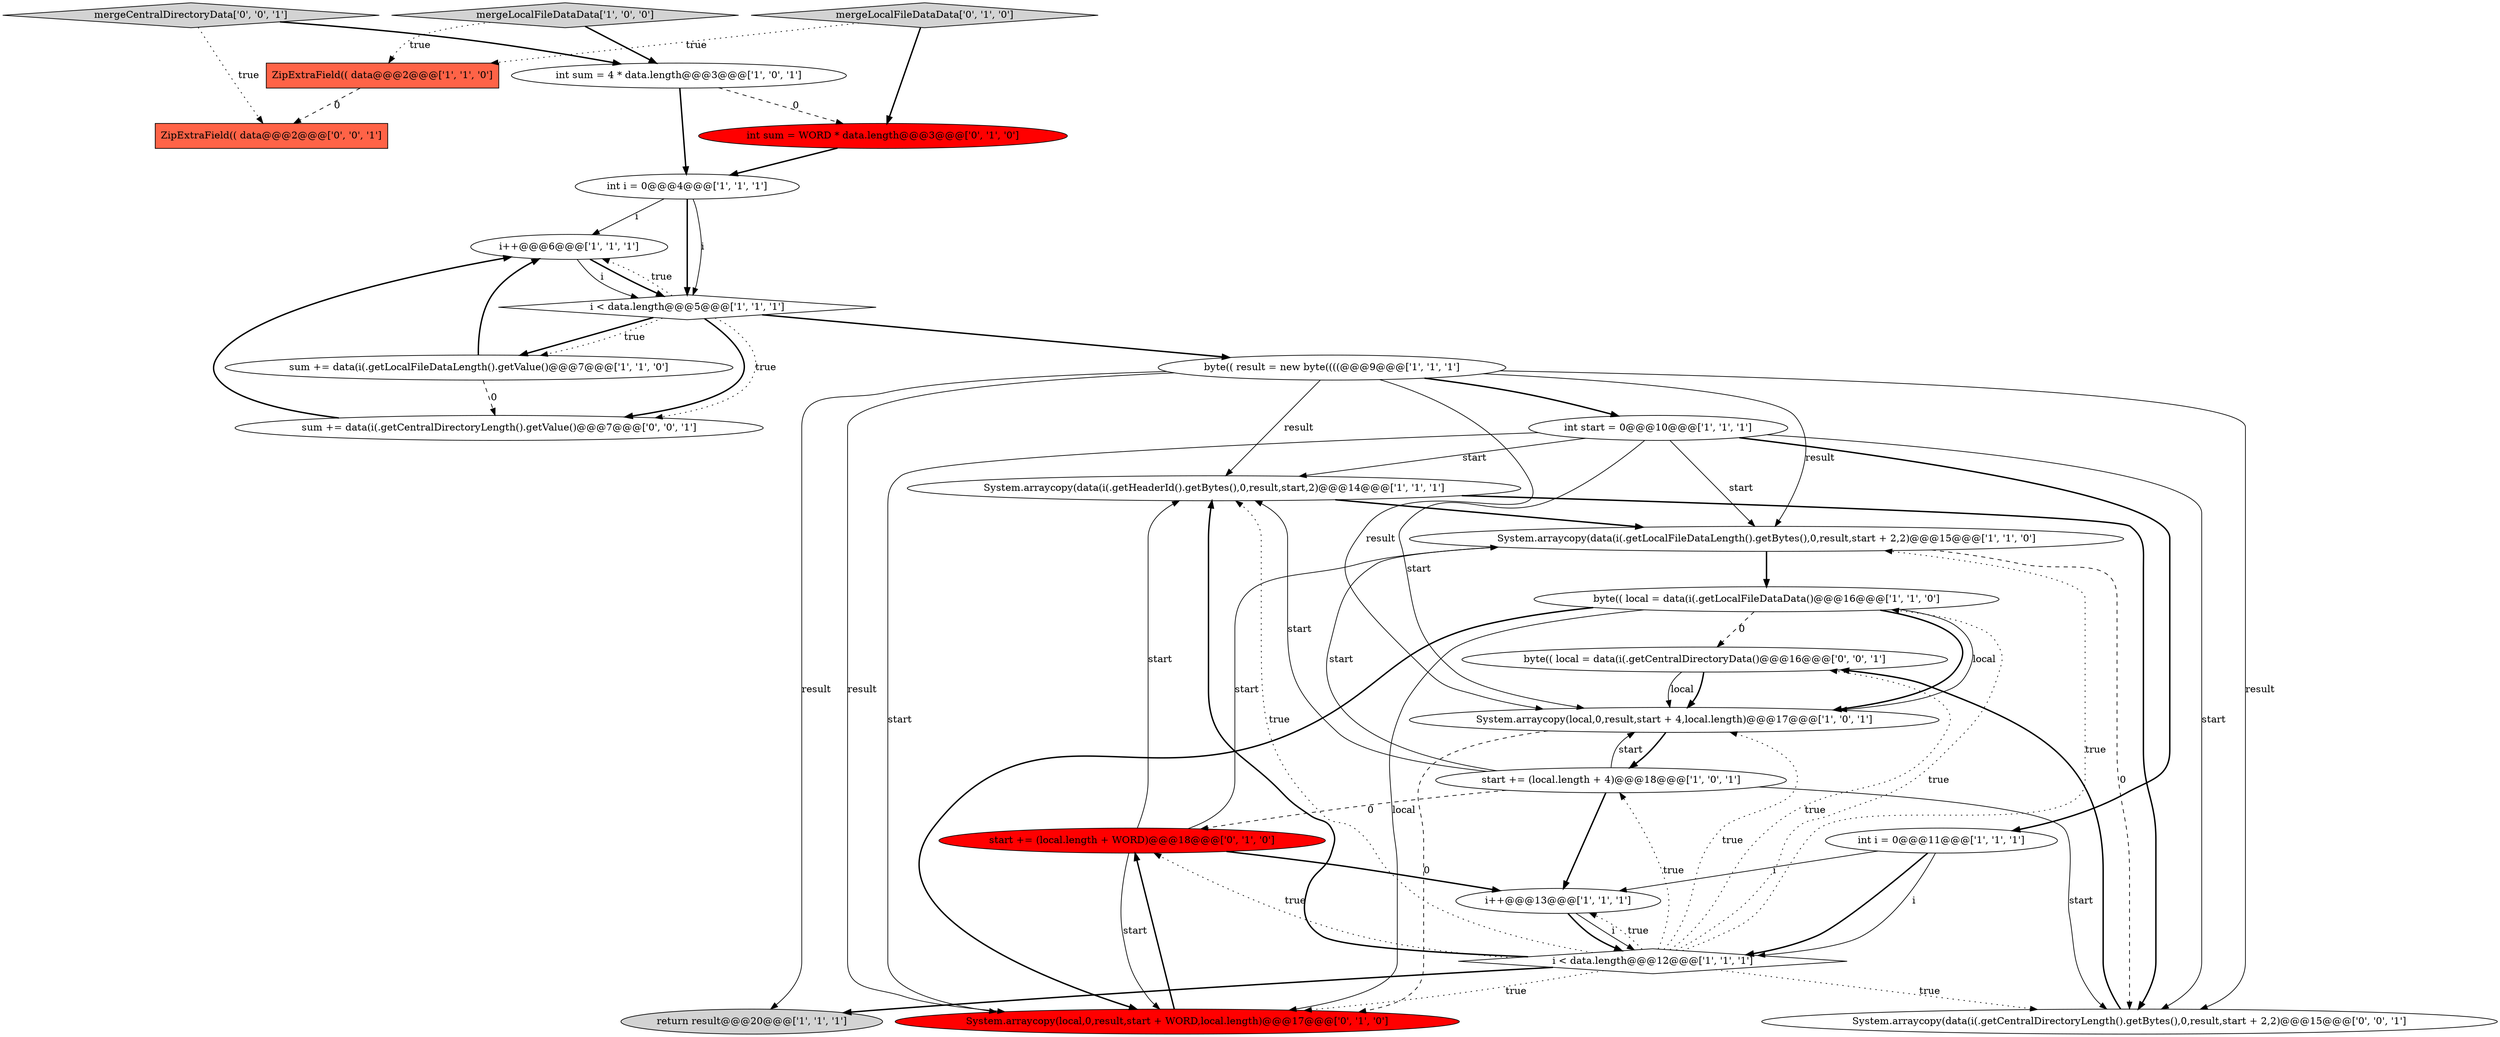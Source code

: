 digraph {
10 [style = filled, label = "mergeLocalFileDataData['1', '0', '0']", fillcolor = lightgray, shape = diamond image = "AAA0AAABBB1BBB"];
23 [style = filled, label = "mergeCentralDirectoryData['0', '0', '1']", fillcolor = lightgray, shape = diamond image = "AAA0AAABBB3BBB"];
9 [style = filled, label = "start += (local.length + 4)@@@18@@@['1', '0', '1']", fillcolor = white, shape = ellipse image = "AAA0AAABBB1BBB"];
5 [style = filled, label = "System.arraycopy(data(i(.getHeaderId().getBytes(),0,result,start,2)@@@14@@@['1', '1', '1']", fillcolor = white, shape = ellipse image = "AAA0AAABBB1BBB"];
4 [style = filled, label = "byte(( local = data(i(.getLocalFileDataData()@@@16@@@['1', '1', '0']", fillcolor = white, shape = ellipse image = "AAA0AAABBB1BBB"];
8 [style = filled, label = "ZipExtraField(( data@@@2@@@['1', '1', '0']", fillcolor = tomato, shape = box image = "AAA0AAABBB1BBB"];
24 [style = filled, label = "ZipExtraField(( data@@@2@@@['0', '0', '1']", fillcolor = tomato, shape = box image = "AAA0AAABBB3BBB"];
15 [style = filled, label = "sum += data(i(.getLocalFileDataLength().getValue()@@@7@@@['1', '1', '0']", fillcolor = white, shape = ellipse image = "AAA0AAABBB1BBB"];
0 [style = filled, label = "System.arraycopy(data(i(.getLocalFileDataLength().getBytes(),0,result,start + 2,2)@@@15@@@['1', '1', '0']", fillcolor = white, shape = ellipse image = "AAA0AAABBB1BBB"];
12 [style = filled, label = "i++@@@13@@@['1', '1', '1']", fillcolor = white, shape = ellipse image = "AAA0AAABBB1BBB"];
2 [style = filled, label = "i++@@@6@@@['1', '1', '1']", fillcolor = white, shape = ellipse image = "AAA0AAABBB1BBB"];
26 [style = filled, label = "byte(( local = data(i(.getCentralDirectoryData()@@@16@@@['0', '0', '1']", fillcolor = white, shape = ellipse image = "AAA0AAABBB3BBB"];
3 [style = filled, label = "return result@@@20@@@['1', '1', '1']", fillcolor = lightgray, shape = ellipse image = "AAA0AAABBB1BBB"];
21 [style = filled, label = "mergeLocalFileDataData['0', '1', '0']", fillcolor = lightgray, shape = diamond image = "AAA0AAABBB2BBB"];
17 [style = filled, label = "System.arraycopy(local,0,result,start + 4,local.length)@@@17@@@['1', '0', '1']", fillcolor = white, shape = ellipse image = "AAA0AAABBB1BBB"];
25 [style = filled, label = "sum += data(i(.getCentralDirectoryLength().getValue()@@@7@@@['0', '0', '1']", fillcolor = white, shape = ellipse image = "AAA0AAABBB3BBB"];
20 [style = filled, label = "System.arraycopy(local,0,result,start + WORD,local.length)@@@17@@@['0', '1', '0']", fillcolor = red, shape = ellipse image = "AAA1AAABBB2BBB"];
13 [style = filled, label = "i < data.length@@@5@@@['1', '1', '1']", fillcolor = white, shape = diamond image = "AAA0AAABBB1BBB"];
14 [style = filled, label = "int i = 0@@@11@@@['1', '1', '1']", fillcolor = white, shape = ellipse image = "AAA0AAABBB1BBB"];
7 [style = filled, label = "byte(( result = new byte((((@@@9@@@['1', '1', '1']", fillcolor = white, shape = ellipse image = "AAA0AAABBB1BBB"];
1 [style = filled, label = "int i = 0@@@4@@@['1', '1', '1']", fillcolor = white, shape = ellipse image = "AAA0AAABBB1BBB"];
6 [style = filled, label = "int start = 0@@@10@@@['1', '1', '1']", fillcolor = white, shape = ellipse image = "AAA0AAABBB1BBB"];
11 [style = filled, label = "i < data.length@@@12@@@['1', '1', '1']", fillcolor = white, shape = diamond image = "AAA0AAABBB1BBB"];
16 [style = filled, label = "int sum = 4 * data.length@@@3@@@['1', '0', '1']", fillcolor = white, shape = ellipse image = "AAA0AAABBB1BBB"];
19 [style = filled, label = "start += (local.length + WORD)@@@18@@@['0', '1', '0']", fillcolor = red, shape = ellipse image = "AAA1AAABBB2BBB"];
18 [style = filled, label = "int sum = WORD * data.length@@@3@@@['0', '1', '0']", fillcolor = red, shape = ellipse image = "AAA1AAABBB2BBB"];
22 [style = filled, label = "System.arraycopy(data(i(.getCentralDirectoryLength().getBytes(),0,result,start + 2,2)@@@15@@@['0', '0', '1']", fillcolor = white, shape = ellipse image = "AAA0AAABBB3BBB"];
13->25 [style = bold, label=""];
22->26 [style = bold, label=""];
10->8 [style = dotted, label="true"];
6->5 [style = solid, label="start"];
15->2 [style = bold, label=""];
23->16 [style = bold, label=""];
9->5 [style = solid, label="start"];
4->17 [style = bold, label=""];
7->17 [style = solid, label="result"];
26->17 [style = bold, label=""];
19->12 [style = bold, label=""];
9->22 [style = solid, label="start"];
13->25 [style = dotted, label="true"];
21->8 [style = dotted, label="true"];
17->9 [style = bold, label=""];
17->20 [style = dashed, label="0"];
11->12 [style = dotted, label="true"];
12->11 [style = bold, label=""];
14->11 [style = solid, label="i"];
11->17 [style = dotted, label="true"];
4->17 [style = solid, label="local"];
2->13 [style = solid, label="i"];
7->5 [style = solid, label="result"];
14->12 [style = solid, label="i"];
6->17 [style = solid, label="start"];
11->5 [style = dotted, label="true"];
11->4 [style = dotted, label="true"];
11->9 [style = dotted, label="true"];
16->18 [style = dashed, label="0"];
8->24 [style = dashed, label="0"];
4->26 [style = dashed, label="0"];
11->22 [style = dotted, label="true"];
1->13 [style = bold, label=""];
25->2 [style = bold, label=""];
21->18 [style = bold, label=""];
7->3 [style = solid, label="result"];
19->0 [style = solid, label="start"];
19->20 [style = solid, label="start"];
11->26 [style = dotted, label="true"];
0->22 [style = dashed, label="0"];
2->13 [style = bold, label=""];
9->17 [style = solid, label="start"];
6->14 [style = bold, label=""];
13->2 [style = dotted, label="true"];
9->19 [style = dashed, label="0"];
6->0 [style = solid, label="start"];
11->5 [style = bold, label=""];
11->20 [style = dotted, label="true"];
15->25 [style = dashed, label="0"];
4->20 [style = solid, label="local"];
10->16 [style = bold, label=""];
5->0 [style = bold, label=""];
16->1 [style = bold, label=""];
11->3 [style = bold, label=""];
0->4 [style = bold, label=""];
18->1 [style = bold, label=""];
13->7 [style = bold, label=""];
7->0 [style = solid, label="result"];
7->20 [style = solid, label="result"];
11->0 [style = dotted, label="true"];
1->2 [style = solid, label="i"];
7->6 [style = bold, label=""];
4->20 [style = bold, label=""];
9->0 [style = solid, label="start"];
12->11 [style = solid, label="i"];
6->20 [style = solid, label="start"];
7->22 [style = solid, label="result"];
13->15 [style = bold, label=""];
9->12 [style = bold, label=""];
13->15 [style = dotted, label="true"];
11->19 [style = dotted, label="true"];
26->17 [style = solid, label="local"];
20->19 [style = bold, label=""];
5->22 [style = bold, label=""];
14->11 [style = bold, label=""];
23->24 [style = dotted, label="true"];
1->13 [style = solid, label="i"];
6->22 [style = solid, label="start"];
19->5 [style = solid, label="start"];
}
